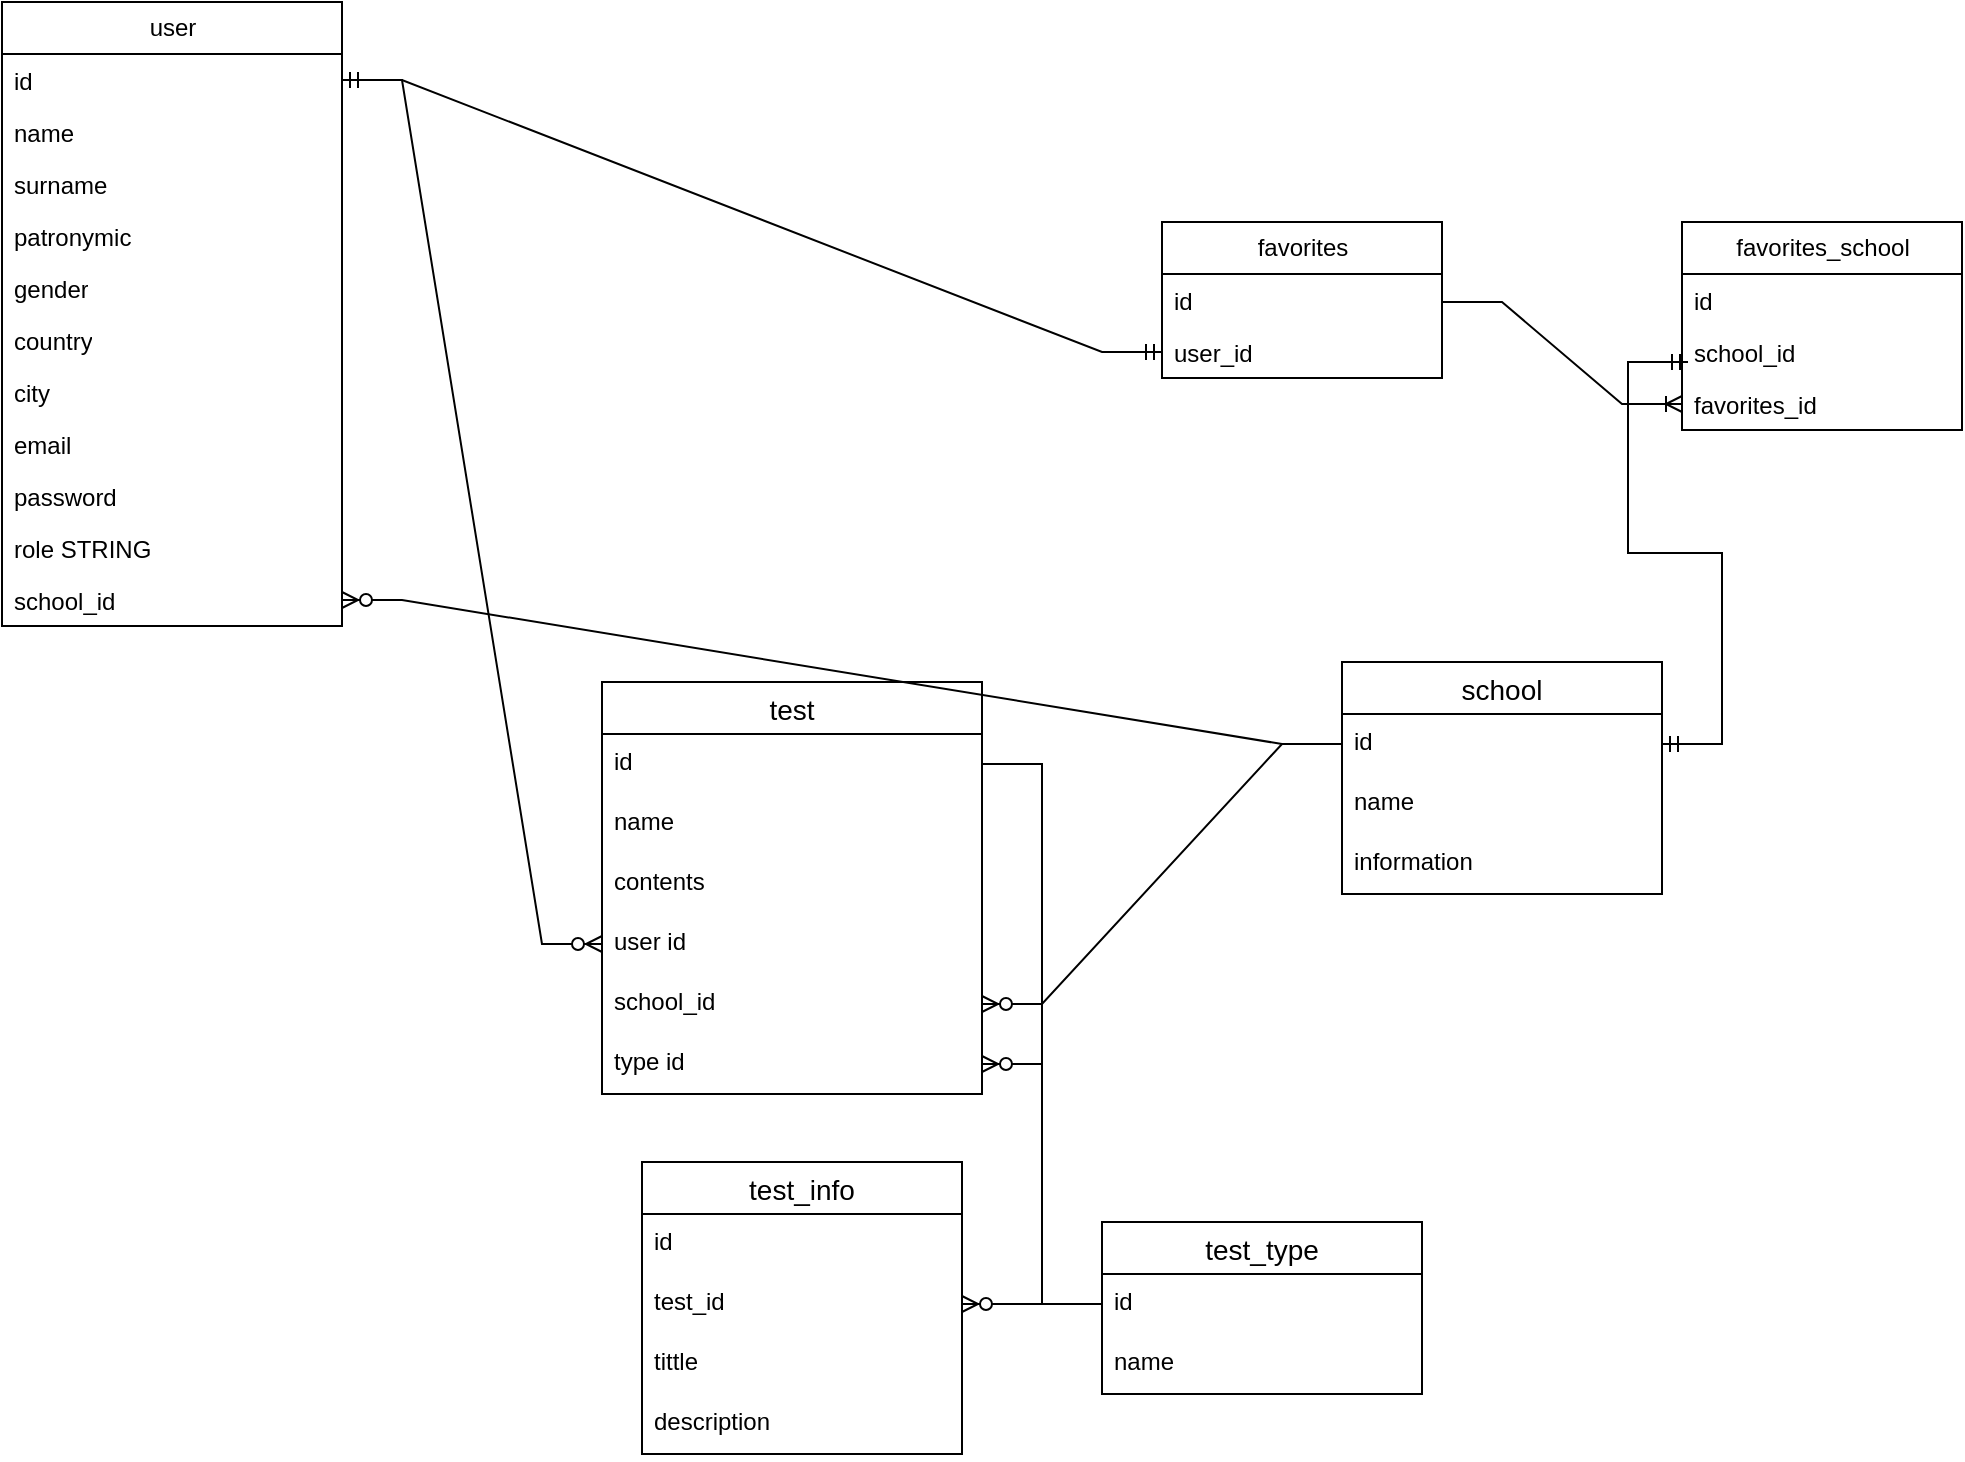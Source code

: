 <mxfile>
    <diagram name="Страница 1" id="dFv97UCUh7evkLtecD4w">
        <mxGraphModel dx="2276" dy="684" grid="1" gridSize="10" guides="1" tooltips="1" connect="1" arrows="1" fold="1" page="1" pageScale="1" pageWidth="827" pageHeight="1169" math="0" shadow="0">
            <root>
                <mxCell id="0"/>
                <mxCell id="1" parent="0"/>
                <mxCell id="3jNnEBUc9wO0oWNcKWBd-2" value="user" style="swimlane;fontStyle=0;childLayout=stackLayout;horizontal=1;startSize=26;fillColor=none;horizontalStack=0;resizeParent=1;resizeParentMax=0;resizeLast=0;collapsible=1;marginBottom=0;html=1;" parent="1" vertex="1">
                    <mxGeometry x="-280" y="20" width="170" height="312" as="geometry"/>
                </mxCell>
                <mxCell id="3jNnEBUc9wO0oWNcKWBd-3" value="id" style="text;strokeColor=none;fillColor=none;align=left;verticalAlign=top;spacingLeft=4;spacingRight=4;overflow=hidden;rotatable=0;points=[[0,0.5],[1,0.5]];portConstraint=eastwest;whiteSpace=wrap;html=1;" parent="3jNnEBUc9wO0oWNcKWBd-2" vertex="1">
                    <mxGeometry y="26" width="170" height="26" as="geometry"/>
                </mxCell>
                <mxCell id="2" value="name" style="text;strokeColor=none;fillColor=none;align=left;verticalAlign=top;spacingLeft=4;spacingRight=4;overflow=hidden;rotatable=0;points=[[0,0.5],[1,0.5]];portConstraint=eastwest;whiteSpace=wrap;html=1;" vertex="1" parent="3jNnEBUc9wO0oWNcKWBd-2">
                    <mxGeometry y="52" width="170" height="26" as="geometry"/>
                </mxCell>
                <mxCell id="3" value="surname" style="text;strokeColor=none;fillColor=none;align=left;verticalAlign=top;spacingLeft=4;spacingRight=4;overflow=hidden;rotatable=0;points=[[0,0.5],[1,0.5]];portConstraint=eastwest;whiteSpace=wrap;html=1;" vertex="1" parent="3jNnEBUc9wO0oWNcKWBd-2">
                    <mxGeometry y="78" width="170" height="26" as="geometry"/>
                </mxCell>
                <mxCell id="4" value="patronymic" style="text;strokeColor=none;fillColor=none;align=left;verticalAlign=top;spacingLeft=4;spacingRight=4;overflow=hidden;rotatable=0;points=[[0,0.5],[1,0.5]];portConstraint=eastwest;whiteSpace=wrap;html=1;" vertex="1" parent="3jNnEBUc9wO0oWNcKWBd-2">
                    <mxGeometry y="104" width="170" height="26" as="geometry"/>
                </mxCell>
                <mxCell id="11" value="gender&lt;br&gt;" style="text;strokeColor=none;fillColor=none;align=left;verticalAlign=top;spacingLeft=4;spacingRight=4;overflow=hidden;rotatable=0;points=[[0,0.5],[1,0.5]];portConstraint=eastwest;whiteSpace=wrap;html=1;" vertex="1" parent="3jNnEBUc9wO0oWNcKWBd-2">
                    <mxGeometry y="130" width="170" height="26" as="geometry"/>
                </mxCell>
                <mxCell id="12" value="country" style="text;strokeColor=none;fillColor=none;align=left;verticalAlign=top;spacingLeft=4;spacingRight=4;overflow=hidden;rotatable=0;points=[[0,0.5],[1,0.5]];portConstraint=eastwest;whiteSpace=wrap;html=1;" vertex="1" parent="3jNnEBUc9wO0oWNcKWBd-2">
                    <mxGeometry y="156" width="170" height="26" as="geometry"/>
                </mxCell>
                <mxCell id="13" value="city" style="text;strokeColor=none;fillColor=none;align=left;verticalAlign=top;spacingLeft=4;spacingRight=4;overflow=hidden;rotatable=0;points=[[0,0.5],[1,0.5]];portConstraint=eastwest;whiteSpace=wrap;html=1;" vertex="1" parent="3jNnEBUc9wO0oWNcKWBd-2">
                    <mxGeometry y="182" width="170" height="26" as="geometry"/>
                </mxCell>
                <mxCell id="3jNnEBUc9wO0oWNcKWBd-4" value="email" style="text;strokeColor=none;fillColor=none;align=left;verticalAlign=top;spacingLeft=4;spacingRight=4;overflow=hidden;rotatable=0;points=[[0,0.5],[1,0.5]];portConstraint=eastwest;whiteSpace=wrap;html=1;" parent="3jNnEBUc9wO0oWNcKWBd-2" vertex="1">
                    <mxGeometry y="208" width="170" height="26" as="geometry"/>
                </mxCell>
                <mxCell id="3jNnEBUc9wO0oWNcKWBd-7" value="password" style="text;strokeColor=none;fillColor=none;align=left;verticalAlign=top;spacingLeft=4;spacingRight=4;overflow=hidden;rotatable=0;points=[[0,0.5],[1,0.5]];portConstraint=eastwest;whiteSpace=wrap;html=1;" parent="3jNnEBUc9wO0oWNcKWBd-2" vertex="1">
                    <mxGeometry y="234" width="170" height="26" as="geometry"/>
                </mxCell>
                <mxCell id="3jNnEBUc9wO0oWNcKWBd-5" value="role STRING&lt;br&gt;" style="text;strokeColor=none;fillColor=none;align=left;verticalAlign=top;spacingLeft=4;spacingRight=4;overflow=hidden;rotatable=0;points=[[0,0.5],[1,0.5]];portConstraint=eastwest;whiteSpace=wrap;html=1;" parent="3jNnEBUc9wO0oWNcKWBd-2" vertex="1">
                    <mxGeometry y="260" width="170" height="26" as="geometry"/>
                </mxCell>
                <mxCell id="L1bnbEHXyCUORsi-PnbF-14" value="school_id&lt;br&gt;" style="text;strokeColor=none;fillColor=none;align=left;verticalAlign=top;spacingLeft=4;spacingRight=4;overflow=hidden;rotatable=0;points=[[0,0.5],[1,0.5]];portConstraint=eastwest;whiteSpace=wrap;html=1;" parent="3jNnEBUc9wO0oWNcKWBd-2" vertex="1">
                    <mxGeometry y="286" width="170" height="26" as="geometry"/>
                </mxCell>
                <mxCell id="3jNnEBUc9wO0oWNcKWBd-10" value="favorites" style="swimlane;fontStyle=0;childLayout=stackLayout;horizontal=1;startSize=26;fillColor=none;horizontalStack=0;resizeParent=1;resizeParentMax=0;resizeLast=0;collapsible=1;marginBottom=0;html=1;" parent="1" vertex="1">
                    <mxGeometry x="300" y="130" width="140" height="78" as="geometry"/>
                </mxCell>
                <mxCell id="3jNnEBUc9wO0oWNcKWBd-11" value="id" style="text;strokeColor=none;fillColor=none;align=left;verticalAlign=top;spacingLeft=4;spacingRight=4;overflow=hidden;rotatable=0;points=[[0,0.5],[1,0.5]];portConstraint=eastwest;whiteSpace=wrap;html=1;" parent="3jNnEBUc9wO0oWNcKWBd-10" vertex="1">
                    <mxGeometry y="26" width="140" height="26" as="geometry"/>
                </mxCell>
                <mxCell id="3jNnEBUc9wO0oWNcKWBd-12" value="user_id" style="text;strokeColor=none;fillColor=none;align=left;verticalAlign=top;spacingLeft=4;spacingRight=4;overflow=hidden;rotatable=0;points=[[0,0.5],[1,0.5]];portConstraint=eastwest;whiteSpace=wrap;html=1;" parent="3jNnEBUc9wO0oWNcKWBd-10" vertex="1">
                    <mxGeometry y="52" width="140" height="26" as="geometry"/>
                </mxCell>
                <mxCell id="3jNnEBUc9wO0oWNcKWBd-15" value="" style="edgeStyle=entityRelationEdgeStyle;fontSize=12;html=1;endArrow=ERmandOne;startArrow=ERmandOne;rounded=0;entryX=0;entryY=0.5;entryDx=0;entryDy=0;exitX=1;exitY=0.5;exitDx=0;exitDy=0;" parent="1" source="3jNnEBUc9wO0oWNcKWBd-3" target="3jNnEBUc9wO0oWNcKWBd-12" edge="1">
                    <mxGeometry width="100" height="100" relative="1" as="geometry">
                        <mxPoint x="220" y="195" as="sourcePoint"/>
                        <mxPoint x="500" y="230" as="targetPoint"/>
                    </mxGeometry>
                </mxCell>
                <mxCell id="3jNnEBUc9wO0oWNcKWBd-16" value="test" style="swimlane;fontStyle=0;childLayout=stackLayout;horizontal=1;startSize=26;horizontalStack=0;resizeParent=1;resizeParentMax=0;resizeLast=0;collapsible=1;marginBottom=0;align=center;fontSize=14;" parent="1" vertex="1">
                    <mxGeometry x="20" y="360" width="190" height="206" as="geometry"/>
                </mxCell>
                <mxCell id="3jNnEBUc9wO0oWNcKWBd-17" value="id" style="text;strokeColor=none;fillColor=none;spacingLeft=4;spacingRight=4;overflow=hidden;rotatable=0;points=[[0,0.5],[1,0.5]];portConstraint=eastwest;fontSize=12;whiteSpace=wrap;html=1;" parent="3jNnEBUc9wO0oWNcKWBd-16" vertex="1">
                    <mxGeometry y="26" width="190" height="30" as="geometry"/>
                </mxCell>
                <mxCell id="3jNnEBUc9wO0oWNcKWBd-18" value="name" style="text;strokeColor=none;fillColor=none;spacingLeft=4;spacingRight=4;overflow=hidden;rotatable=0;points=[[0,0.5],[1,0.5]];portConstraint=eastwest;fontSize=12;whiteSpace=wrap;html=1;" parent="3jNnEBUc9wO0oWNcKWBd-16" vertex="1">
                    <mxGeometry y="56" width="190" height="30" as="geometry"/>
                </mxCell>
                <mxCell id="3jNnEBUc9wO0oWNcKWBd-19" value="contents" style="text;strokeColor=none;fillColor=none;spacingLeft=4;spacingRight=4;overflow=hidden;rotatable=0;points=[[0,0.5],[1,0.5]];portConstraint=eastwest;fontSize=12;whiteSpace=wrap;html=1;" parent="3jNnEBUc9wO0oWNcKWBd-16" vertex="1">
                    <mxGeometry y="86" width="190" height="30" as="geometry"/>
                </mxCell>
                <mxCell id="L1bnbEHXyCUORsi-PnbF-7" value="user id" style="text;strokeColor=none;fillColor=none;spacingLeft=4;spacingRight=4;overflow=hidden;rotatable=0;points=[[0,0.5],[1,0.5]];portConstraint=eastwest;fontSize=12;whiteSpace=wrap;html=1;" parent="3jNnEBUc9wO0oWNcKWBd-16" vertex="1">
                    <mxGeometry y="116" width="190" height="30" as="geometry"/>
                </mxCell>
                <mxCell id="3jNnEBUc9wO0oWNcKWBd-25" value="school_id" style="text;strokeColor=none;fillColor=none;spacingLeft=4;spacingRight=4;overflow=hidden;rotatable=0;points=[[0,0.5],[1,0.5]];portConstraint=eastwest;fontSize=12;whiteSpace=wrap;html=1;" parent="3jNnEBUc9wO0oWNcKWBd-16" vertex="1">
                    <mxGeometry y="146" width="190" height="30" as="geometry"/>
                </mxCell>
                <mxCell id="3jNnEBUc9wO0oWNcKWBd-24" value="type id&lt;br&gt;" style="text;strokeColor=none;fillColor=none;spacingLeft=4;spacingRight=4;overflow=hidden;rotatable=0;points=[[0,0.5],[1,0.5]];portConstraint=eastwest;fontSize=12;whiteSpace=wrap;html=1;" parent="3jNnEBUc9wO0oWNcKWBd-16" vertex="1">
                    <mxGeometry y="176" width="190" height="30" as="geometry"/>
                </mxCell>
                <mxCell id="3jNnEBUc9wO0oWNcKWBd-20" value="school" style="swimlane;fontStyle=0;childLayout=stackLayout;horizontal=1;startSize=26;horizontalStack=0;resizeParent=1;resizeParentMax=0;resizeLast=0;collapsible=1;marginBottom=0;align=center;fontSize=14;" parent="1" vertex="1">
                    <mxGeometry x="390" y="350" width="160" height="116" as="geometry"/>
                </mxCell>
                <mxCell id="3jNnEBUc9wO0oWNcKWBd-21" value="id" style="text;strokeColor=none;fillColor=none;spacingLeft=4;spacingRight=4;overflow=hidden;rotatable=0;points=[[0,0.5],[1,0.5]];portConstraint=eastwest;fontSize=12;whiteSpace=wrap;html=1;" parent="3jNnEBUc9wO0oWNcKWBd-20" vertex="1">
                    <mxGeometry y="26" width="160" height="30" as="geometry"/>
                </mxCell>
                <mxCell id="3jNnEBUc9wO0oWNcKWBd-22" value="name" style="text;strokeColor=none;fillColor=none;spacingLeft=4;spacingRight=4;overflow=hidden;rotatable=0;points=[[0,0.5],[1,0.5]];portConstraint=eastwest;fontSize=12;whiteSpace=wrap;html=1;" parent="3jNnEBUc9wO0oWNcKWBd-20" vertex="1">
                    <mxGeometry y="56" width="160" height="30" as="geometry"/>
                </mxCell>
                <mxCell id="3jNnEBUc9wO0oWNcKWBd-23" value="information" style="text;strokeColor=none;fillColor=none;spacingLeft=4;spacingRight=4;overflow=hidden;rotatable=0;points=[[0,0.5],[1,0.5]];portConstraint=eastwest;fontSize=12;whiteSpace=wrap;html=1;" parent="3jNnEBUc9wO0oWNcKWBd-20" vertex="1">
                    <mxGeometry y="86" width="160" height="30" as="geometry"/>
                </mxCell>
                <mxCell id="3jNnEBUc9wO0oWNcKWBd-27" value="favorites_school" style="swimlane;fontStyle=0;childLayout=stackLayout;horizontal=1;startSize=26;fillColor=none;horizontalStack=0;resizeParent=1;resizeParentMax=0;resizeLast=0;collapsible=1;marginBottom=0;html=1;" parent="1" vertex="1">
                    <mxGeometry x="560" y="130" width="140" height="104" as="geometry"/>
                </mxCell>
                <mxCell id="3jNnEBUc9wO0oWNcKWBd-28" value="id" style="text;strokeColor=none;fillColor=none;align=left;verticalAlign=top;spacingLeft=4;spacingRight=4;overflow=hidden;rotatable=0;points=[[0,0.5],[1,0.5]];portConstraint=eastwest;whiteSpace=wrap;html=1;" parent="3jNnEBUc9wO0oWNcKWBd-27" vertex="1">
                    <mxGeometry y="26" width="140" height="26" as="geometry"/>
                </mxCell>
                <mxCell id="3jNnEBUc9wO0oWNcKWBd-29" value="school_id&lt;br&gt;" style="text;strokeColor=none;fillColor=none;align=left;verticalAlign=top;spacingLeft=4;spacingRight=4;overflow=hidden;rotatable=0;points=[[0,0.5],[1,0.5]];portConstraint=eastwest;whiteSpace=wrap;html=1;" parent="3jNnEBUc9wO0oWNcKWBd-27" vertex="1">
                    <mxGeometry y="52" width="140" height="26" as="geometry"/>
                </mxCell>
                <mxCell id="3jNnEBUc9wO0oWNcKWBd-30" value="favorites_id&lt;br&gt;" style="text;strokeColor=none;fillColor=none;align=left;verticalAlign=top;spacingLeft=4;spacingRight=4;overflow=hidden;rotatable=0;points=[[0,0.5],[1,0.5]];portConstraint=eastwest;whiteSpace=wrap;html=1;" parent="3jNnEBUc9wO0oWNcKWBd-27" vertex="1">
                    <mxGeometry y="78" width="140" height="26" as="geometry"/>
                </mxCell>
                <mxCell id="3jNnEBUc9wO0oWNcKWBd-31" value="" style="edgeStyle=entityRelationEdgeStyle;fontSize=12;html=1;endArrow=ERoneToMany;rounded=0;entryX=0;entryY=0.5;entryDx=0;entryDy=0;" parent="1" target="3jNnEBUc9wO0oWNcKWBd-30" edge="1">
                    <mxGeometry width="100" height="100" relative="1" as="geometry">
                        <mxPoint x="440" y="170" as="sourcePoint"/>
                        <mxPoint x="560" y="169" as="targetPoint"/>
                    </mxGeometry>
                </mxCell>
                <mxCell id="3jNnEBUc9wO0oWNcKWBd-34" value="" style="edgeStyle=entityRelationEdgeStyle;fontSize=12;html=1;endArrow=ERmandOne;startArrow=ERmandOne;rounded=0;entryX=-0.021;entryY=0.486;entryDx=0;entryDy=0;entryPerimeter=0;exitX=1;exitY=0.5;exitDx=0;exitDy=0;" parent="1" source="3jNnEBUc9wO0oWNcKWBd-21" edge="1">
                    <mxGeometry width="100" height="100" relative="1" as="geometry">
                        <mxPoint x="480" y="309" as="sourcePoint"/>
                        <mxPoint x="563" y="200" as="targetPoint"/>
                    </mxGeometry>
                </mxCell>
                <mxCell id="L1bnbEHXyCUORsi-PnbF-11" value="" style="edgeStyle=entityRelationEdgeStyle;fontSize=12;html=1;endArrow=ERzeroToMany;endFill=1;rounded=0;" parent="1" source="3jNnEBUc9wO0oWNcKWBd-3" target="L1bnbEHXyCUORsi-PnbF-7" edge="1">
                    <mxGeometry width="100" height="100" relative="1" as="geometry">
                        <mxPoint x="280" y="440" as="sourcePoint"/>
                        <mxPoint x="110" y="520" as="targetPoint"/>
                    </mxGeometry>
                </mxCell>
                <mxCell id="L1bnbEHXyCUORsi-PnbF-13" value="" style="edgeStyle=entityRelationEdgeStyle;fontSize=12;html=1;endArrow=ERzeroToMany;endFill=1;rounded=0;exitX=0;exitY=0.5;exitDx=0;exitDy=0;" parent="1" source="3jNnEBUc9wO0oWNcKWBd-21" target="3jNnEBUc9wO0oWNcKWBd-25" edge="1">
                    <mxGeometry width="100" height="100" relative="1" as="geometry">
                        <mxPoint x="280" y="440" as="sourcePoint"/>
                        <mxPoint x="380" y="340" as="targetPoint"/>
                    </mxGeometry>
                </mxCell>
                <mxCell id="L1bnbEHXyCUORsi-PnbF-15" value="" style="edgeStyle=entityRelationEdgeStyle;fontSize=12;html=1;endArrow=ERzeroToMany;endFill=1;rounded=0;entryX=1;entryY=0.5;entryDx=0;entryDy=0;exitX=0;exitY=0.5;exitDx=0;exitDy=0;" parent="1" source="3jNnEBUc9wO0oWNcKWBd-21" target="L1bnbEHXyCUORsi-PnbF-14" edge="1">
                    <mxGeometry width="100" height="100" relative="1" as="geometry">
                        <mxPoint x="380" y="390" as="sourcePoint"/>
                        <mxPoint x="380" y="340" as="targetPoint"/>
                    </mxGeometry>
                </mxCell>
                <mxCell id="L1bnbEHXyCUORsi-PnbF-16" value="test_type" style="swimlane;fontStyle=0;childLayout=stackLayout;horizontal=1;startSize=26;horizontalStack=0;resizeParent=1;resizeParentMax=0;resizeLast=0;collapsible=1;marginBottom=0;align=center;fontSize=14;" parent="1" vertex="1">
                    <mxGeometry x="270" y="630" width="160" height="86" as="geometry"/>
                </mxCell>
                <mxCell id="L1bnbEHXyCUORsi-PnbF-17" value="id" style="text;strokeColor=none;fillColor=none;spacingLeft=4;spacingRight=4;overflow=hidden;rotatable=0;points=[[0,0.5],[1,0.5]];portConstraint=eastwest;fontSize=12;whiteSpace=wrap;html=1;" parent="L1bnbEHXyCUORsi-PnbF-16" vertex="1">
                    <mxGeometry y="26" width="160" height="30" as="geometry"/>
                </mxCell>
                <mxCell id="L1bnbEHXyCUORsi-PnbF-18" value="name" style="text;strokeColor=none;fillColor=none;spacingLeft=4;spacingRight=4;overflow=hidden;rotatable=0;points=[[0,0.5],[1,0.5]];portConstraint=eastwest;fontSize=12;whiteSpace=wrap;html=1;" parent="L1bnbEHXyCUORsi-PnbF-16" vertex="1">
                    <mxGeometry y="56" width="160" height="30" as="geometry"/>
                </mxCell>
                <mxCell id="L1bnbEHXyCUORsi-PnbF-20" value="" style="edgeStyle=entityRelationEdgeStyle;fontSize=12;html=1;endArrow=ERzeroToMany;endFill=1;rounded=0;exitX=0;exitY=0.5;exitDx=0;exitDy=0;entryX=1;entryY=0.5;entryDx=0;entryDy=0;" parent="1" source="L1bnbEHXyCUORsi-PnbF-17" target="3jNnEBUc9wO0oWNcKWBd-24" edge="1">
                    <mxGeometry width="100" height="100" relative="1" as="geometry">
                        <mxPoint x="300" y="580" as="sourcePoint"/>
                        <mxPoint x="400" y="480" as="targetPoint"/>
                    </mxGeometry>
                </mxCell>
                <mxCell id="L1bnbEHXyCUORsi-PnbF-23" value="test_info" style="swimlane;fontStyle=0;childLayout=stackLayout;horizontal=1;startSize=26;horizontalStack=0;resizeParent=1;resizeParentMax=0;resizeLast=0;collapsible=1;marginBottom=0;align=center;fontSize=14;" parent="1" vertex="1">
                    <mxGeometry x="40" y="600" width="160" height="146" as="geometry"/>
                </mxCell>
                <mxCell id="L1bnbEHXyCUORsi-PnbF-24" value="id" style="text;strokeColor=none;fillColor=none;spacingLeft=4;spacingRight=4;overflow=hidden;rotatable=0;points=[[0,0.5],[1,0.5]];portConstraint=eastwest;fontSize=12;whiteSpace=wrap;html=1;" parent="L1bnbEHXyCUORsi-PnbF-23" vertex="1">
                    <mxGeometry y="26" width="160" height="30" as="geometry"/>
                </mxCell>
                <mxCell id="L1bnbEHXyCUORsi-PnbF-25" value="test_id" style="text;strokeColor=none;fillColor=none;spacingLeft=4;spacingRight=4;overflow=hidden;rotatable=0;points=[[0,0.5],[1,0.5]];portConstraint=eastwest;fontSize=12;whiteSpace=wrap;html=1;" parent="L1bnbEHXyCUORsi-PnbF-23" vertex="1">
                    <mxGeometry y="56" width="160" height="30" as="geometry"/>
                </mxCell>
                <mxCell id="L1bnbEHXyCUORsi-PnbF-27" value="tittle" style="text;strokeColor=none;fillColor=none;spacingLeft=4;spacingRight=4;overflow=hidden;rotatable=0;points=[[0,0.5],[1,0.5]];portConstraint=eastwest;fontSize=12;whiteSpace=wrap;html=1;" parent="L1bnbEHXyCUORsi-PnbF-23" vertex="1">
                    <mxGeometry y="86" width="160" height="30" as="geometry"/>
                </mxCell>
                <mxCell id="L1bnbEHXyCUORsi-PnbF-26" value="description" style="text;strokeColor=none;fillColor=none;spacingLeft=4;spacingRight=4;overflow=hidden;rotatable=0;points=[[0,0.5],[1,0.5]];portConstraint=eastwest;fontSize=12;whiteSpace=wrap;html=1;" parent="L1bnbEHXyCUORsi-PnbF-23" vertex="1">
                    <mxGeometry y="116" width="160" height="30" as="geometry"/>
                </mxCell>
                <mxCell id="L1bnbEHXyCUORsi-PnbF-28" value="" style="edgeStyle=entityRelationEdgeStyle;fontSize=12;html=1;endArrow=ERzeroToMany;endFill=1;rounded=0;" parent="1" source="3jNnEBUc9wO0oWNcKWBd-17" target="L1bnbEHXyCUORsi-PnbF-25" edge="1">
                    <mxGeometry width="100" height="100" relative="1" as="geometry">
                        <mxPoint x="260" y="590" as="sourcePoint"/>
                        <mxPoint x="360" y="490" as="targetPoint"/>
                    </mxGeometry>
                </mxCell>
            </root>
        </mxGraphModel>
    </diagram>
</mxfile>